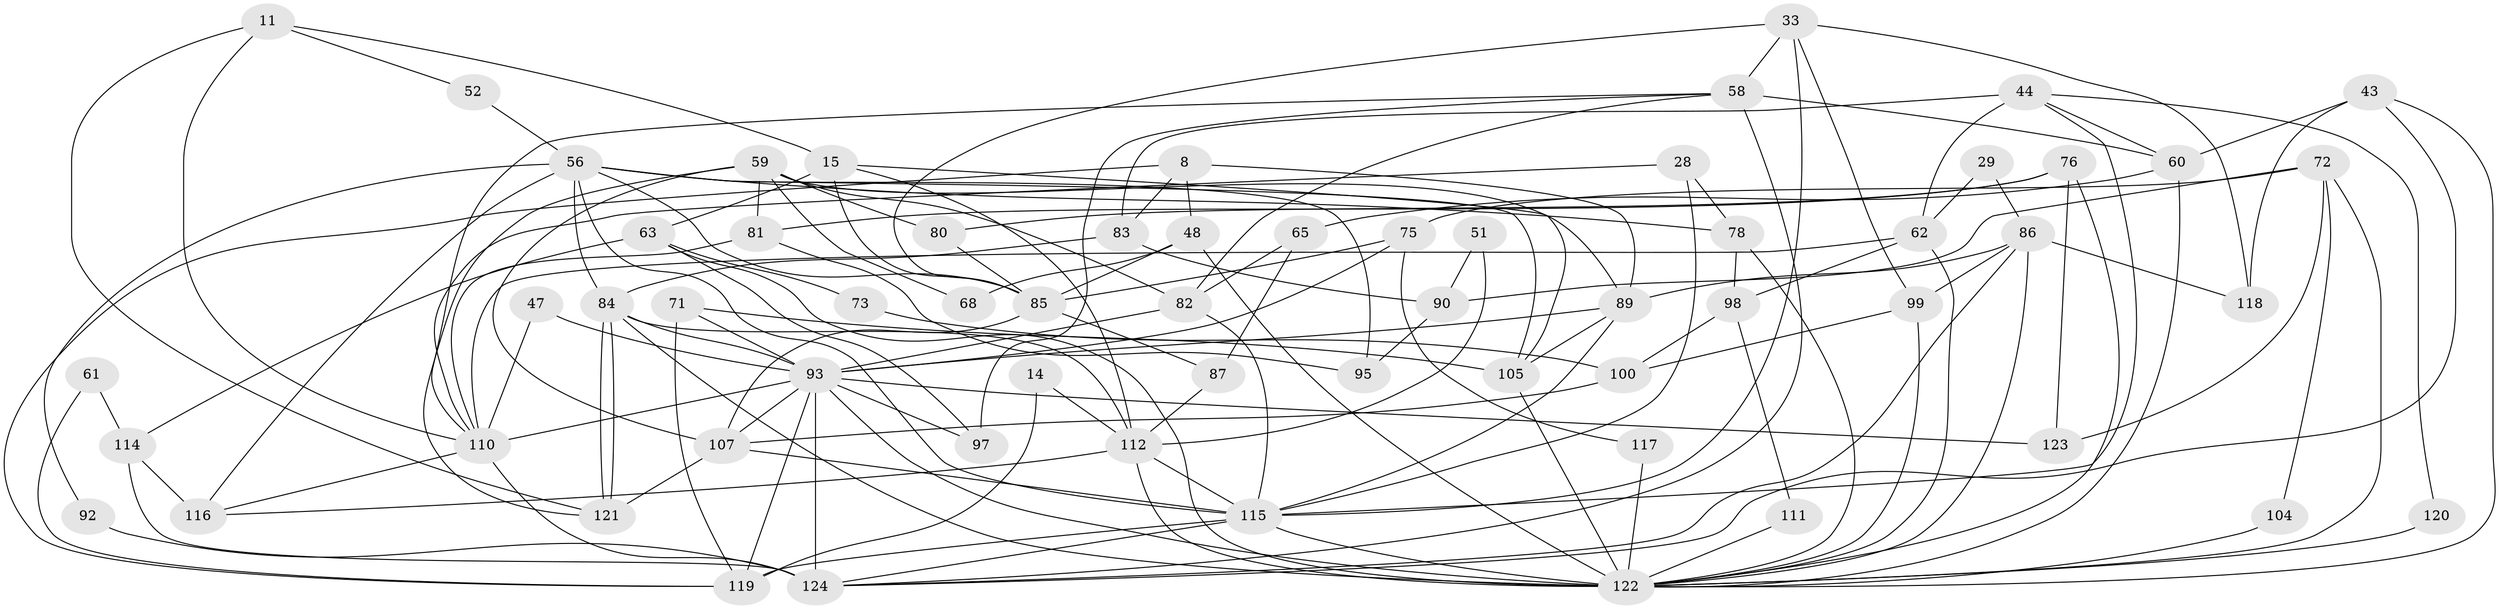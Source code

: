 // original degree distribution, {3: 0.25, 2: 0.1693548387096774, 5: 0.14516129032258066, 4: 0.25806451612903225, 6: 0.11290322580645161, 7: 0.04032258064516129, 8: 0.024193548387096774}
// Generated by graph-tools (version 1.1) at 2025/48/03/09/25 04:48:59]
// undirected, 62 vertices, 146 edges
graph export_dot {
graph [start="1"]
  node [color=gray90,style=filled];
  8;
  11;
  14;
  15;
  28;
  29;
  33 [super="+20"];
  43;
  44;
  47;
  48;
  51;
  52;
  56 [super="+54"];
  58;
  59 [super="+3+37"];
  60 [super="+53"];
  61;
  62 [super="+19"];
  63 [super="+1"];
  65 [super="+2"];
  68;
  71;
  72;
  73;
  75 [super="+23"];
  76 [super="+46"];
  78 [super="+5"];
  80 [super="+32"];
  81 [super="+40"];
  82 [super="+22"];
  83;
  84 [super="+39"];
  85 [super="+45+27"];
  86 [super="+38"];
  87;
  89 [super="+26"];
  90;
  92;
  93 [super="+50+74"];
  95;
  97;
  98;
  99 [super="+94+49"];
  100;
  104 [super="+13"];
  105;
  107 [super="+30"];
  110 [super="+106"];
  111;
  112 [super="+57+91"];
  114 [super="+66"];
  115 [super="+109"];
  116 [super="+67"];
  117;
  118;
  119 [super="+96+79"];
  120;
  121;
  122 [super="+113+70+108+103"];
  123;
  124 [super="+69+88"];
  8 -- 48;
  8 -- 83;
  8 -- 89;
  8 -- 119;
  11 -- 15;
  11 -- 121;
  11 -- 52;
  11 -- 110;
  14 -- 112;
  14 -- 119;
  15 -- 63;
  15 -- 105;
  15 -- 112;
  15 -- 85;
  28 -- 110;
  28 -- 78;
  28 -- 115;
  29 -- 62;
  29 -- 86;
  33 -- 58 [weight=2];
  33 -- 118;
  33 -- 99 [weight=2];
  33 -- 115;
  33 -- 85;
  43 -- 124;
  43 -- 60;
  43 -- 118;
  43 -- 122;
  44 -- 60;
  44 -- 62 [weight=2];
  44 -- 83;
  44 -- 120;
  44 -- 115;
  47 -- 110;
  47 -- 93;
  48 -- 68;
  48 -- 122 [weight=2];
  48 -- 85;
  51 -- 90;
  51 -- 112;
  52 -- 56;
  56 -- 116;
  56 -- 84 [weight=2];
  56 -- 85;
  56 -- 115;
  56 -- 105;
  56 -- 92;
  56 -- 78;
  56 -- 95;
  58 -- 82;
  58 -- 97;
  58 -- 124;
  58 -- 110;
  58 -- 60;
  59 -- 121;
  59 -- 107;
  59 -- 89 [weight=2];
  59 -- 81 [weight=2];
  59 -- 80;
  59 -- 68;
  59 -- 82;
  60 -- 65;
  60 -- 122;
  61 -- 114;
  61 -- 119;
  62 -- 98;
  62 -- 110 [weight=2];
  62 -- 122;
  63 -- 97;
  63 -- 73;
  63 -- 114;
  63 -- 122;
  65 -- 82;
  65 -- 87;
  71 -- 105;
  71 -- 93;
  71 -- 119;
  72 -- 123;
  72 -- 75;
  72 -- 90;
  72 -- 122;
  72 -- 104;
  73 -- 100;
  75 -- 85;
  75 -- 93 [weight=2];
  75 -- 117;
  76 -- 123;
  76 -- 81;
  76 -- 122 [weight=3];
  76 -- 80;
  78 -- 98;
  78 -- 122 [weight=2];
  80 -- 85;
  81 -- 95;
  81 -- 110;
  82 -- 93;
  82 -- 115;
  83 -- 84;
  83 -- 90;
  84 -- 121 [weight=2];
  84 -- 121;
  84 -- 112 [weight=2];
  84 -- 93 [weight=2];
  84 -- 122;
  85 -- 107;
  85 -- 87;
  86 -- 89 [weight=2];
  86 -- 118 [weight=2];
  86 -- 99;
  86 -- 122;
  86 -- 124;
  87 -- 112;
  89 -- 105;
  89 -- 93 [weight=2];
  89 -- 115;
  90 -- 95;
  92 -- 124;
  93 -- 110;
  93 -- 97;
  93 -- 124 [weight=4];
  93 -- 123;
  93 -- 122 [weight=3];
  93 -- 119;
  93 -- 107;
  98 -- 100;
  98 -- 111;
  99 -- 122 [weight=3];
  99 -- 100;
  100 -- 107;
  104 -- 122 [weight=2];
  105 -- 122;
  107 -- 115;
  107 -- 121;
  110 -- 116;
  110 -- 124 [weight=2];
  111 -- 122;
  112 -- 116;
  112 -- 122 [weight=5];
  112 -- 115;
  114 -- 124 [weight=2];
  114 -- 116 [weight=2];
  115 -- 122 [weight=4];
  115 -- 124;
  115 -- 119 [weight=3];
  117 -- 122;
  120 -- 122;
}
